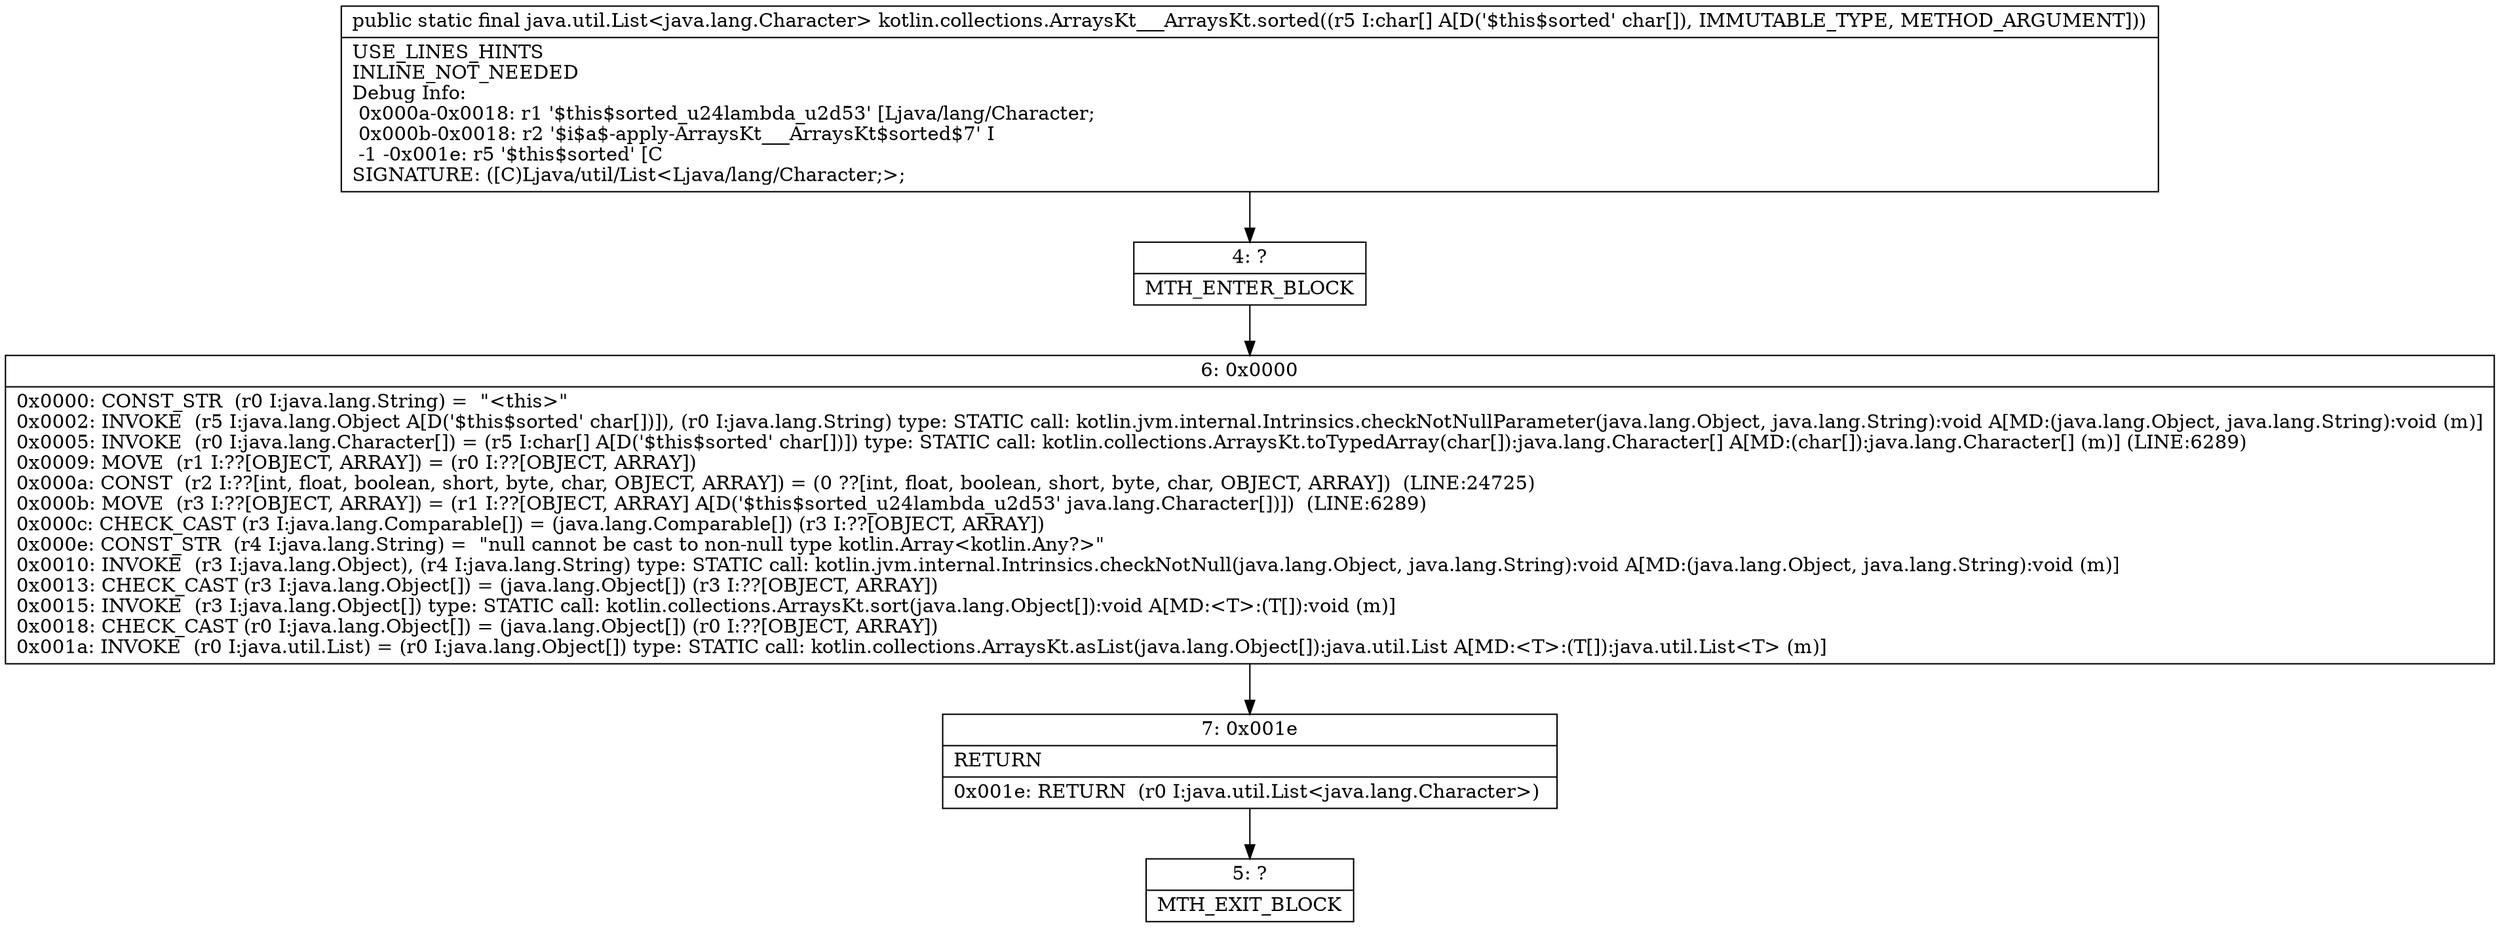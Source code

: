 digraph "CFG forkotlin.collections.ArraysKt___ArraysKt.sorted([C)Ljava\/util\/List;" {
Node_4 [shape=record,label="{4\:\ ?|MTH_ENTER_BLOCK\l}"];
Node_6 [shape=record,label="{6\:\ 0x0000|0x0000: CONST_STR  (r0 I:java.lang.String) =  \"\<this\>\" \l0x0002: INVOKE  (r5 I:java.lang.Object A[D('$this$sorted' char[])]), (r0 I:java.lang.String) type: STATIC call: kotlin.jvm.internal.Intrinsics.checkNotNullParameter(java.lang.Object, java.lang.String):void A[MD:(java.lang.Object, java.lang.String):void (m)]\l0x0005: INVOKE  (r0 I:java.lang.Character[]) = (r5 I:char[] A[D('$this$sorted' char[])]) type: STATIC call: kotlin.collections.ArraysKt.toTypedArray(char[]):java.lang.Character[] A[MD:(char[]):java.lang.Character[] (m)] (LINE:6289)\l0x0009: MOVE  (r1 I:??[OBJECT, ARRAY]) = (r0 I:??[OBJECT, ARRAY]) \l0x000a: CONST  (r2 I:??[int, float, boolean, short, byte, char, OBJECT, ARRAY]) = (0 ??[int, float, boolean, short, byte, char, OBJECT, ARRAY])  (LINE:24725)\l0x000b: MOVE  (r3 I:??[OBJECT, ARRAY]) = (r1 I:??[OBJECT, ARRAY] A[D('$this$sorted_u24lambda_u2d53' java.lang.Character[])])  (LINE:6289)\l0x000c: CHECK_CAST (r3 I:java.lang.Comparable[]) = (java.lang.Comparable[]) (r3 I:??[OBJECT, ARRAY]) \l0x000e: CONST_STR  (r4 I:java.lang.String) =  \"null cannot be cast to non\-null type kotlin.Array\<kotlin.Any?\>\" \l0x0010: INVOKE  (r3 I:java.lang.Object), (r4 I:java.lang.String) type: STATIC call: kotlin.jvm.internal.Intrinsics.checkNotNull(java.lang.Object, java.lang.String):void A[MD:(java.lang.Object, java.lang.String):void (m)]\l0x0013: CHECK_CAST (r3 I:java.lang.Object[]) = (java.lang.Object[]) (r3 I:??[OBJECT, ARRAY]) \l0x0015: INVOKE  (r3 I:java.lang.Object[]) type: STATIC call: kotlin.collections.ArraysKt.sort(java.lang.Object[]):void A[MD:\<T\>:(T[]):void (m)]\l0x0018: CHECK_CAST (r0 I:java.lang.Object[]) = (java.lang.Object[]) (r0 I:??[OBJECT, ARRAY]) \l0x001a: INVOKE  (r0 I:java.util.List) = (r0 I:java.lang.Object[]) type: STATIC call: kotlin.collections.ArraysKt.asList(java.lang.Object[]):java.util.List A[MD:\<T\>:(T[]):java.util.List\<T\> (m)]\l}"];
Node_7 [shape=record,label="{7\:\ 0x001e|RETURN\l|0x001e: RETURN  (r0 I:java.util.List\<java.lang.Character\>) \l}"];
Node_5 [shape=record,label="{5\:\ ?|MTH_EXIT_BLOCK\l}"];
MethodNode[shape=record,label="{public static final java.util.List\<java.lang.Character\> kotlin.collections.ArraysKt___ArraysKt.sorted((r5 I:char[] A[D('$this$sorted' char[]), IMMUTABLE_TYPE, METHOD_ARGUMENT]))  | USE_LINES_HINTS\lINLINE_NOT_NEEDED\lDebug Info:\l  0x000a\-0x0018: r1 '$this$sorted_u24lambda_u2d53' [Ljava\/lang\/Character;\l  0x000b\-0x0018: r2 '$i$a$\-apply\-ArraysKt___ArraysKt$sorted$7' I\l  \-1 \-0x001e: r5 '$this$sorted' [C\lSIGNATURE: ([C)Ljava\/util\/List\<Ljava\/lang\/Character;\>;\l}"];
MethodNode -> Node_4;Node_4 -> Node_6;
Node_6 -> Node_7;
Node_7 -> Node_5;
}

